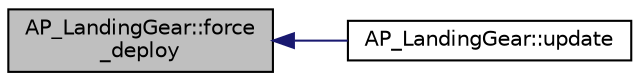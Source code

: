 digraph "AP_LandingGear::force_deploy"
{
 // INTERACTIVE_SVG=YES
  edge [fontname="Helvetica",fontsize="10",labelfontname="Helvetica",labelfontsize="10"];
  node [fontname="Helvetica",fontsize="10",shape=record];
  rankdir="LR";
  Node1 [label="AP_LandingGear::force\l_deploy",height=0.2,width=0.4,color="black", fillcolor="grey75", style="filled" fontcolor="black"];
  Node1 -> Node2 [dir="back",color="midnightblue",fontsize="10",style="solid",fontname="Helvetica"];
  Node2 [label="AP_LandingGear::update",height=0.2,width=0.4,color="black", fillcolor="white", style="filled",URL="$classAP__LandingGear.html#a15bb52d03b5bf8208eeedfc0c4d99d4b",tooltip="update - should be called at 10hz "];
}
